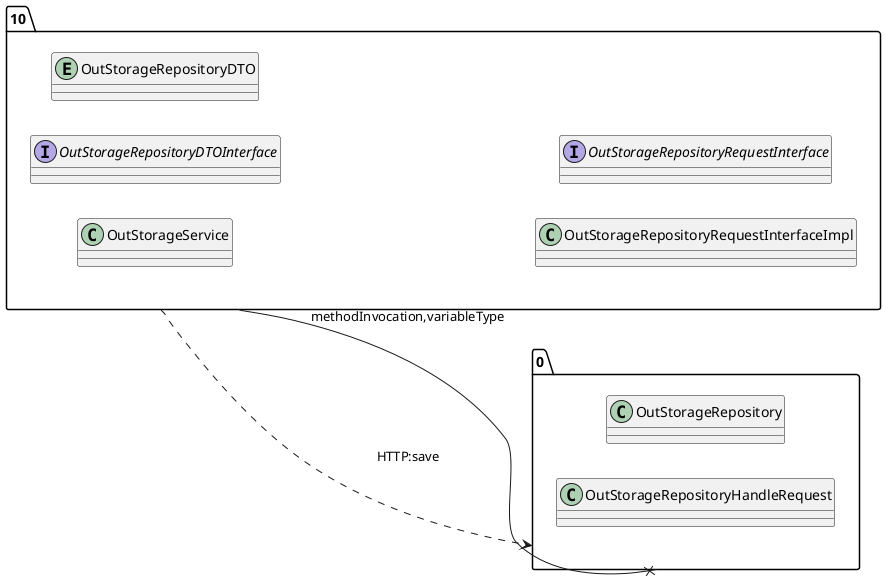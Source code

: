 @startuml 
allow_mixing
left to right direction
package "10"{
class OutStorageService
interface OutStorageRepositoryDTOInterface
entity OutStorageRepositoryDTO
class OutStorageRepositoryRequestInterfaceImpl
interface OutStorageRepositoryRequestInterface

}
package "0"{
class OutStorageRepository
class OutStorageRepositoryHandleRequest

}
"10" --x "0":methodInvocation,variableType
"10" ..> "0":HTTP:save
@enduml